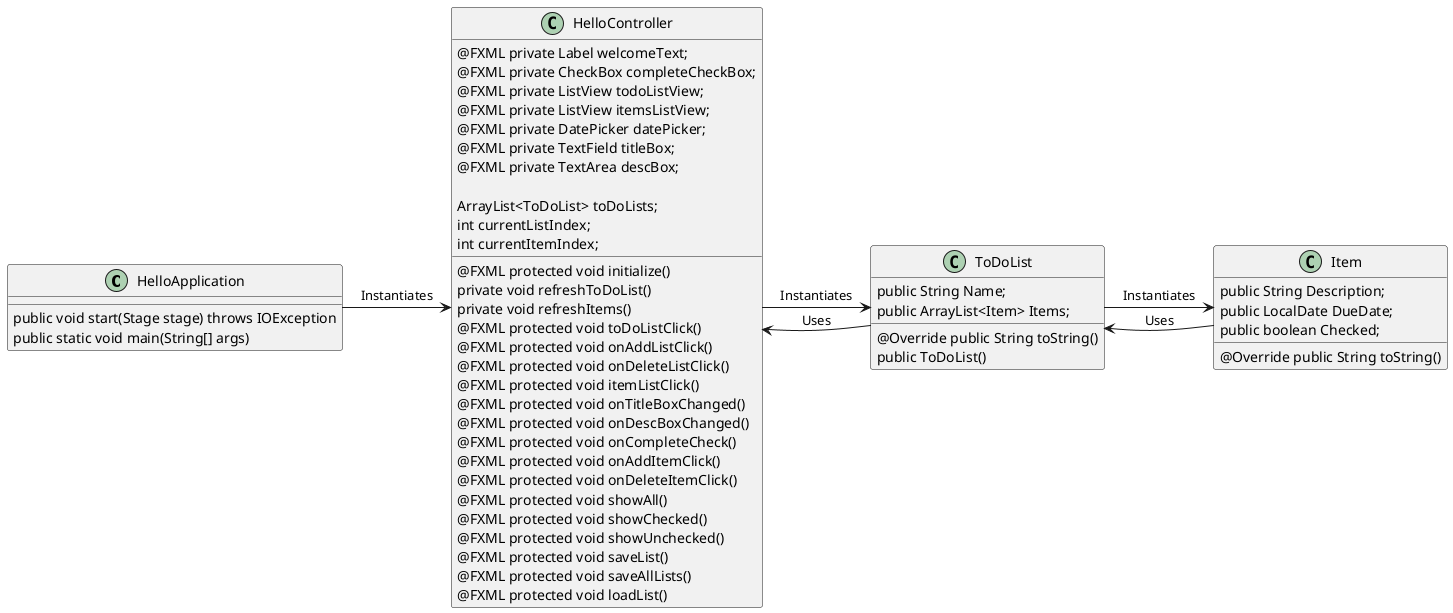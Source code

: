 @startuml
'https://plantuml.com/sequence-diagram



HelloApplication -> HelloController: Instantiates

HelloController -> ToDoList: Instantiates
ToDoList -> HelloController: Uses

ToDoList -> Item: Instantiates
Item -> ToDoList: Uses

class HelloApplication
{
    public void start(Stage stage) throws IOException
    public static void main(String[] args)
}

class HelloController
{
    @FXML private Label welcomeText;
    @FXML private CheckBox completeCheckBox;
    @FXML private ListView todoListView;
    @FXML private ListView itemsListView;
    @FXML private DatePicker datePicker;
    @FXML private TextField titleBox;
    @FXML private TextArea descBox;

    ArrayList<ToDoList> toDoLists;
    int currentListIndex;
    int currentItemIndex;

    @FXML protected void initialize()
    private void refreshToDoList()
    private void refreshItems()
    @FXML protected void toDoListClick()
    @FXML protected void onAddListClick()
    @FXML protected void onDeleteListClick()
    @FXML protected void itemListClick()
    @FXML protected void onTitleBoxChanged()
    @FXML protected void onDescBoxChanged()
    @FXML protected void onCompleteCheck()
    @FXML protected void onAddItemClick()
    @FXML protected void onDeleteItemClick()
    @FXML protected void showAll()
    @FXML protected void showChecked()
    @FXML protected void showUnchecked()
    @FXML protected void saveList()
    @FXML protected void saveAllLists()
    @FXML protected void loadList()
}

class ToDoList
{
    public String Name;
    public ArrayList<Item> Items;

    @Override public String toString()
    public ToDoList()
}

class Item
{
    public String Description;
    public LocalDate DueDate;
    public boolean Checked;

    @Override public String toString()
}
@enduml